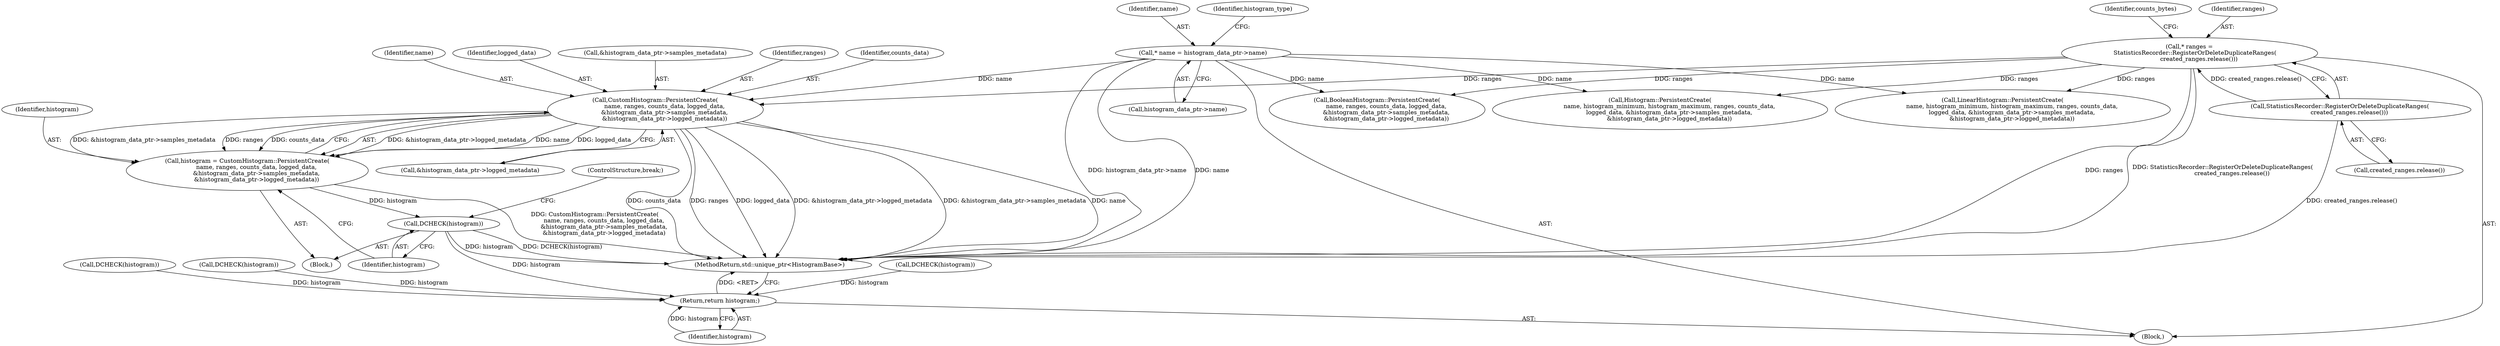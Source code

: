 digraph "0_Chrome_3f38b2253b19f9f9595f79fb92bfb5077e7b1959_1@pointer" {
"1000362" [label="(Call,CustomHistogram::PersistentCreate(\n          name, ranges, counts_data, logged_data,\n          &histogram_data_ptr->samples_metadata,\n          &histogram_data_ptr->logged_metadata))"];
"1000289" [label="(Call,* name = histogram_data_ptr->name)"];
"1000252" [label="(Call,* ranges =\n      StatisticsRecorder::RegisterOrDeleteDuplicateRanges(\n          created_ranges.release()))"];
"1000254" [label="(Call,StatisticsRecorder::RegisterOrDeleteDuplicateRanges(\n          created_ranges.release()))"];
"1000360" [label="(Call,histogram = CustomHistogram::PersistentCreate(\n          name, ranges, counts_data, logged_data,\n          &histogram_data_ptr->samples_metadata,\n          &histogram_data_ptr->logged_metadata))"];
"1000375" [label="(Call,DCHECK(histogram))"];
"1000388" [label="(Return,return histogram;)"];
"1000388" [label="(Return,return histogram;)"];
"1000316" [label="(Call,DCHECK(histogram))"];
"1000258" [label="(Identifier,counts_bytes)"];
"1000362" [label="(Call,CustomHistogram::PersistentCreate(\n          name, ranges, counts_data, logged_data,\n          &histogram_data_ptr->samples_metadata,\n          &histogram_data_ptr->logged_metadata))"];
"1000367" [label="(Call,&histogram_data_ptr->samples_metadata)"];
"1000252" [label="(Call,* ranges =\n      StatisticsRecorder::RegisterOrDeleteDuplicateRanges(\n          created_ranges.release()))"];
"1000291" [label="(Call,histogram_data_ptr->name)"];
"1000371" [label="(Call,&histogram_data_ptr->logged_metadata)"];
"1000360" [label="(Call,histogram = CustomHistogram::PersistentCreate(\n          name, ranges, counts_data, logged_data,\n          &histogram_data_ptr->samples_metadata,\n          &histogram_data_ptr->logged_metadata))"];
"1000297" [label="(Block,)"];
"1000301" [label="(Call,Histogram::PersistentCreate(\n          name, histogram_minimum, histogram_maximum, ranges, counts_data,\n          logged_data, &histogram_data_ptr->samples_metadata,\n          &histogram_data_ptr->logged_metadata))"];
"1000337" [label="(Call,DCHECK(histogram))"];
"1000290" [label="(Identifier,name)"];
"1000390" [label="(MethodReturn,std::unique_ptr<HistogramBase>)"];
"1000289" [label="(Call,* name = histogram_data_ptr->name)"];
"1000376" [label="(Identifier,histogram)"];
"1000364" [label="(Identifier,ranges)"];
"1000375" [label="(Call,DCHECK(histogram))"];
"1000377" [label="(ControlStructure,break;)"];
"1000255" [label="(Call,created_ranges.release())"];
"1000103" [label="(Block,)"];
"1000322" [label="(Call,LinearHistogram::PersistentCreate(\n          name, histogram_minimum, histogram_maximum, ranges, counts_data,\n          logged_data, &histogram_data_ptr->samples_metadata,\n          &histogram_data_ptr->logged_metadata))"];
"1000253" [label="(Identifier,ranges)"];
"1000365" [label="(Identifier,counts_data)"];
"1000343" [label="(Call,BooleanHistogram::PersistentCreate(\n          name, ranges, counts_data, logged_data,\n          &histogram_data_ptr->samples_metadata,\n          &histogram_data_ptr->logged_metadata))"];
"1000361" [label="(Identifier,histogram)"];
"1000356" [label="(Call,DCHECK(histogram))"];
"1000363" [label="(Identifier,name)"];
"1000389" [label="(Identifier,histogram)"];
"1000366" [label="(Identifier,logged_data)"];
"1000296" [label="(Identifier,histogram_type)"];
"1000254" [label="(Call,StatisticsRecorder::RegisterOrDeleteDuplicateRanges(\n          created_ranges.release()))"];
"1000362" -> "1000360"  [label="AST: "];
"1000362" -> "1000371"  [label="CFG: "];
"1000363" -> "1000362"  [label="AST: "];
"1000364" -> "1000362"  [label="AST: "];
"1000365" -> "1000362"  [label="AST: "];
"1000366" -> "1000362"  [label="AST: "];
"1000367" -> "1000362"  [label="AST: "];
"1000371" -> "1000362"  [label="AST: "];
"1000360" -> "1000362"  [label="CFG: "];
"1000362" -> "1000390"  [label="DDG: counts_data"];
"1000362" -> "1000390"  [label="DDG: ranges"];
"1000362" -> "1000390"  [label="DDG: &histogram_data_ptr->samples_metadata"];
"1000362" -> "1000390"  [label="DDG: logged_data"];
"1000362" -> "1000390"  [label="DDG: &histogram_data_ptr->logged_metadata"];
"1000362" -> "1000390"  [label="DDG: name"];
"1000362" -> "1000360"  [label="DDG: &histogram_data_ptr->logged_metadata"];
"1000362" -> "1000360"  [label="DDG: name"];
"1000362" -> "1000360"  [label="DDG: logged_data"];
"1000362" -> "1000360"  [label="DDG: &histogram_data_ptr->samples_metadata"];
"1000362" -> "1000360"  [label="DDG: ranges"];
"1000362" -> "1000360"  [label="DDG: counts_data"];
"1000289" -> "1000362"  [label="DDG: name"];
"1000252" -> "1000362"  [label="DDG: ranges"];
"1000289" -> "1000103"  [label="AST: "];
"1000289" -> "1000291"  [label="CFG: "];
"1000290" -> "1000289"  [label="AST: "];
"1000291" -> "1000289"  [label="AST: "];
"1000296" -> "1000289"  [label="CFG: "];
"1000289" -> "1000390"  [label="DDG: histogram_data_ptr->name"];
"1000289" -> "1000390"  [label="DDG: name"];
"1000289" -> "1000301"  [label="DDG: name"];
"1000289" -> "1000322"  [label="DDG: name"];
"1000289" -> "1000343"  [label="DDG: name"];
"1000252" -> "1000103"  [label="AST: "];
"1000252" -> "1000254"  [label="CFG: "];
"1000253" -> "1000252"  [label="AST: "];
"1000254" -> "1000252"  [label="AST: "];
"1000258" -> "1000252"  [label="CFG: "];
"1000252" -> "1000390"  [label="DDG: ranges"];
"1000252" -> "1000390"  [label="DDG: StatisticsRecorder::RegisterOrDeleteDuplicateRanges(\n          created_ranges.release())"];
"1000254" -> "1000252"  [label="DDG: created_ranges.release()"];
"1000252" -> "1000301"  [label="DDG: ranges"];
"1000252" -> "1000322"  [label="DDG: ranges"];
"1000252" -> "1000343"  [label="DDG: ranges"];
"1000254" -> "1000255"  [label="CFG: "];
"1000255" -> "1000254"  [label="AST: "];
"1000254" -> "1000390"  [label="DDG: created_ranges.release()"];
"1000360" -> "1000297"  [label="AST: "];
"1000361" -> "1000360"  [label="AST: "];
"1000376" -> "1000360"  [label="CFG: "];
"1000360" -> "1000390"  [label="DDG: CustomHistogram::PersistentCreate(\n          name, ranges, counts_data, logged_data,\n          &histogram_data_ptr->samples_metadata,\n          &histogram_data_ptr->logged_metadata)"];
"1000360" -> "1000375"  [label="DDG: histogram"];
"1000375" -> "1000297"  [label="AST: "];
"1000375" -> "1000376"  [label="CFG: "];
"1000376" -> "1000375"  [label="AST: "];
"1000377" -> "1000375"  [label="CFG: "];
"1000375" -> "1000390"  [label="DDG: histogram"];
"1000375" -> "1000390"  [label="DDG: DCHECK(histogram)"];
"1000375" -> "1000388"  [label="DDG: histogram"];
"1000388" -> "1000103"  [label="AST: "];
"1000388" -> "1000389"  [label="CFG: "];
"1000389" -> "1000388"  [label="AST: "];
"1000390" -> "1000388"  [label="CFG: "];
"1000388" -> "1000390"  [label="DDG: <RET>"];
"1000389" -> "1000388"  [label="DDG: histogram"];
"1000356" -> "1000388"  [label="DDG: histogram"];
"1000337" -> "1000388"  [label="DDG: histogram"];
"1000316" -> "1000388"  [label="DDG: histogram"];
}
